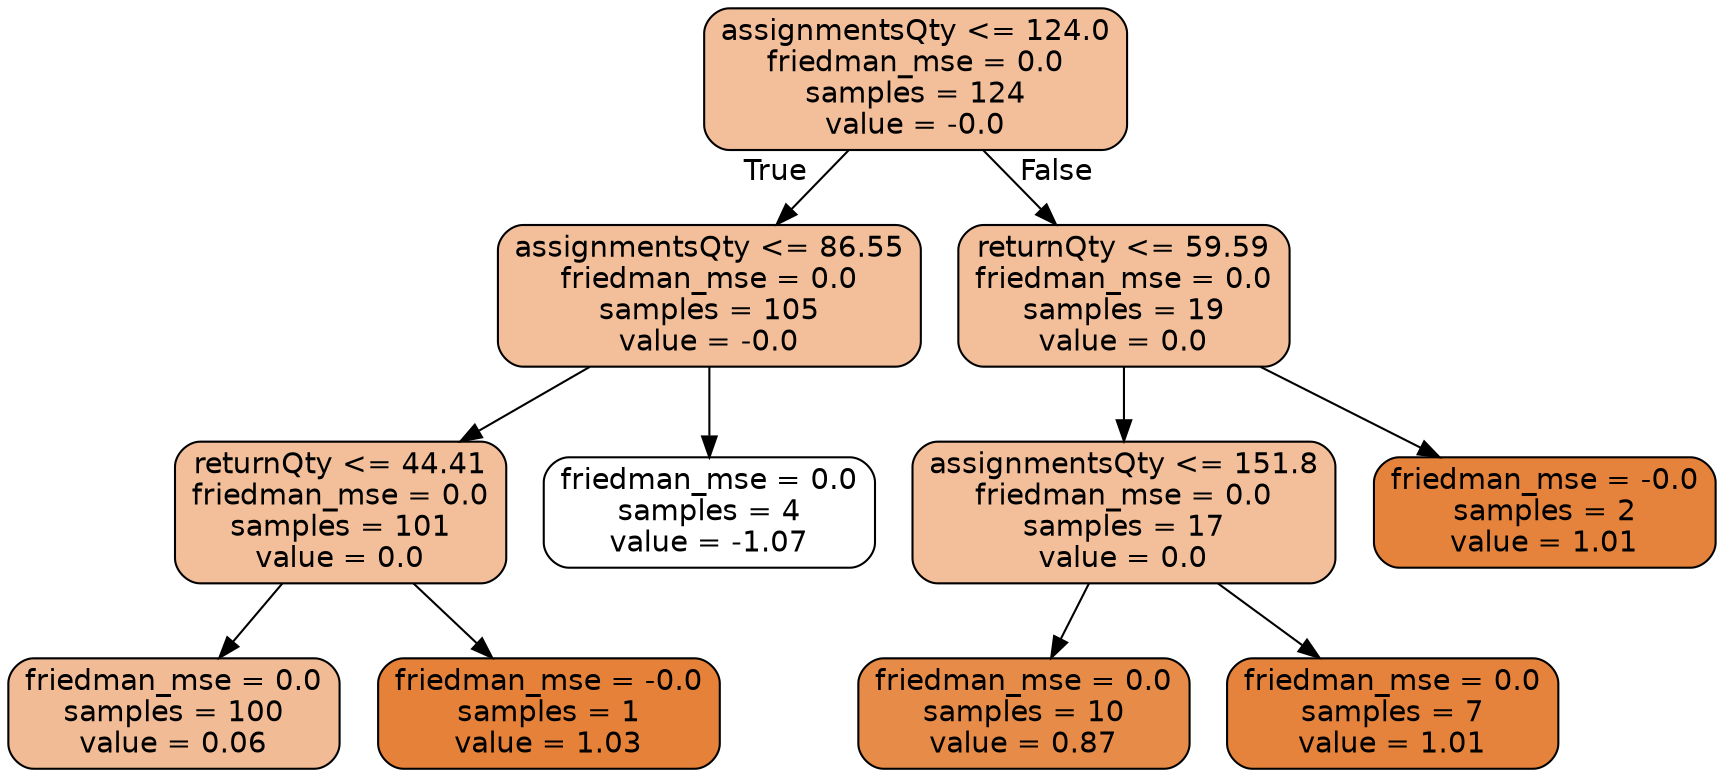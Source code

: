 digraph Tree {
node [shape=box, style="filled, rounded", color="black", fontname="helvetica"] ;
edge [fontname="helvetica"] ;
0 [label="assignmentsQty <= 124.0\nfriedman_mse = 0.0\nsamples = 124\nvalue = -0.0", fillcolor="#f2bf9a"] ;
1 [label="assignmentsQty <= 86.55\nfriedman_mse = 0.0\nsamples = 105\nvalue = -0.0", fillcolor="#f2bf9a"] ;
0 -> 1 [labeldistance=2.5, labelangle=45, headlabel="True"] ;
3 [label="returnQty <= 44.41\nfriedman_mse = 0.0\nsamples = 101\nvalue = 0.0", fillcolor="#f2bf9a"] ;
1 -> 3 ;
5 [label="friedman_mse = 0.0\nsamples = 100\nvalue = 0.06", fillcolor="#f1bb95"] ;
3 -> 5 ;
6 [label="friedman_mse = -0.0\nsamples = 1\nvalue = 1.03", fillcolor="#e58139"] ;
3 -> 6 ;
4 [label="friedman_mse = 0.0\nsamples = 4\nvalue = -1.07", fillcolor="#ffffff"] ;
1 -> 4 ;
2 [label="returnQty <= 59.59\nfriedman_mse = 0.0\nsamples = 19\nvalue = 0.0", fillcolor="#f2bf9a"] ;
0 -> 2 [labeldistance=2.5, labelangle=-45, headlabel="False"] ;
7 [label="assignmentsQty <= 151.8\nfriedman_mse = 0.0\nsamples = 17\nvalue = 0.0", fillcolor="#f2bf9a"] ;
2 -> 7 ;
9 [label="friedman_mse = 0.0\nsamples = 10\nvalue = 0.87", fillcolor="#e78b48"] ;
7 -> 9 ;
10 [label="friedman_mse = 0.0\nsamples = 7\nvalue = 1.01", fillcolor="#e5833c"] ;
7 -> 10 ;
8 [label="friedman_mse = -0.0\nsamples = 2\nvalue = 1.01", fillcolor="#e5823b"] ;
2 -> 8 ;
}